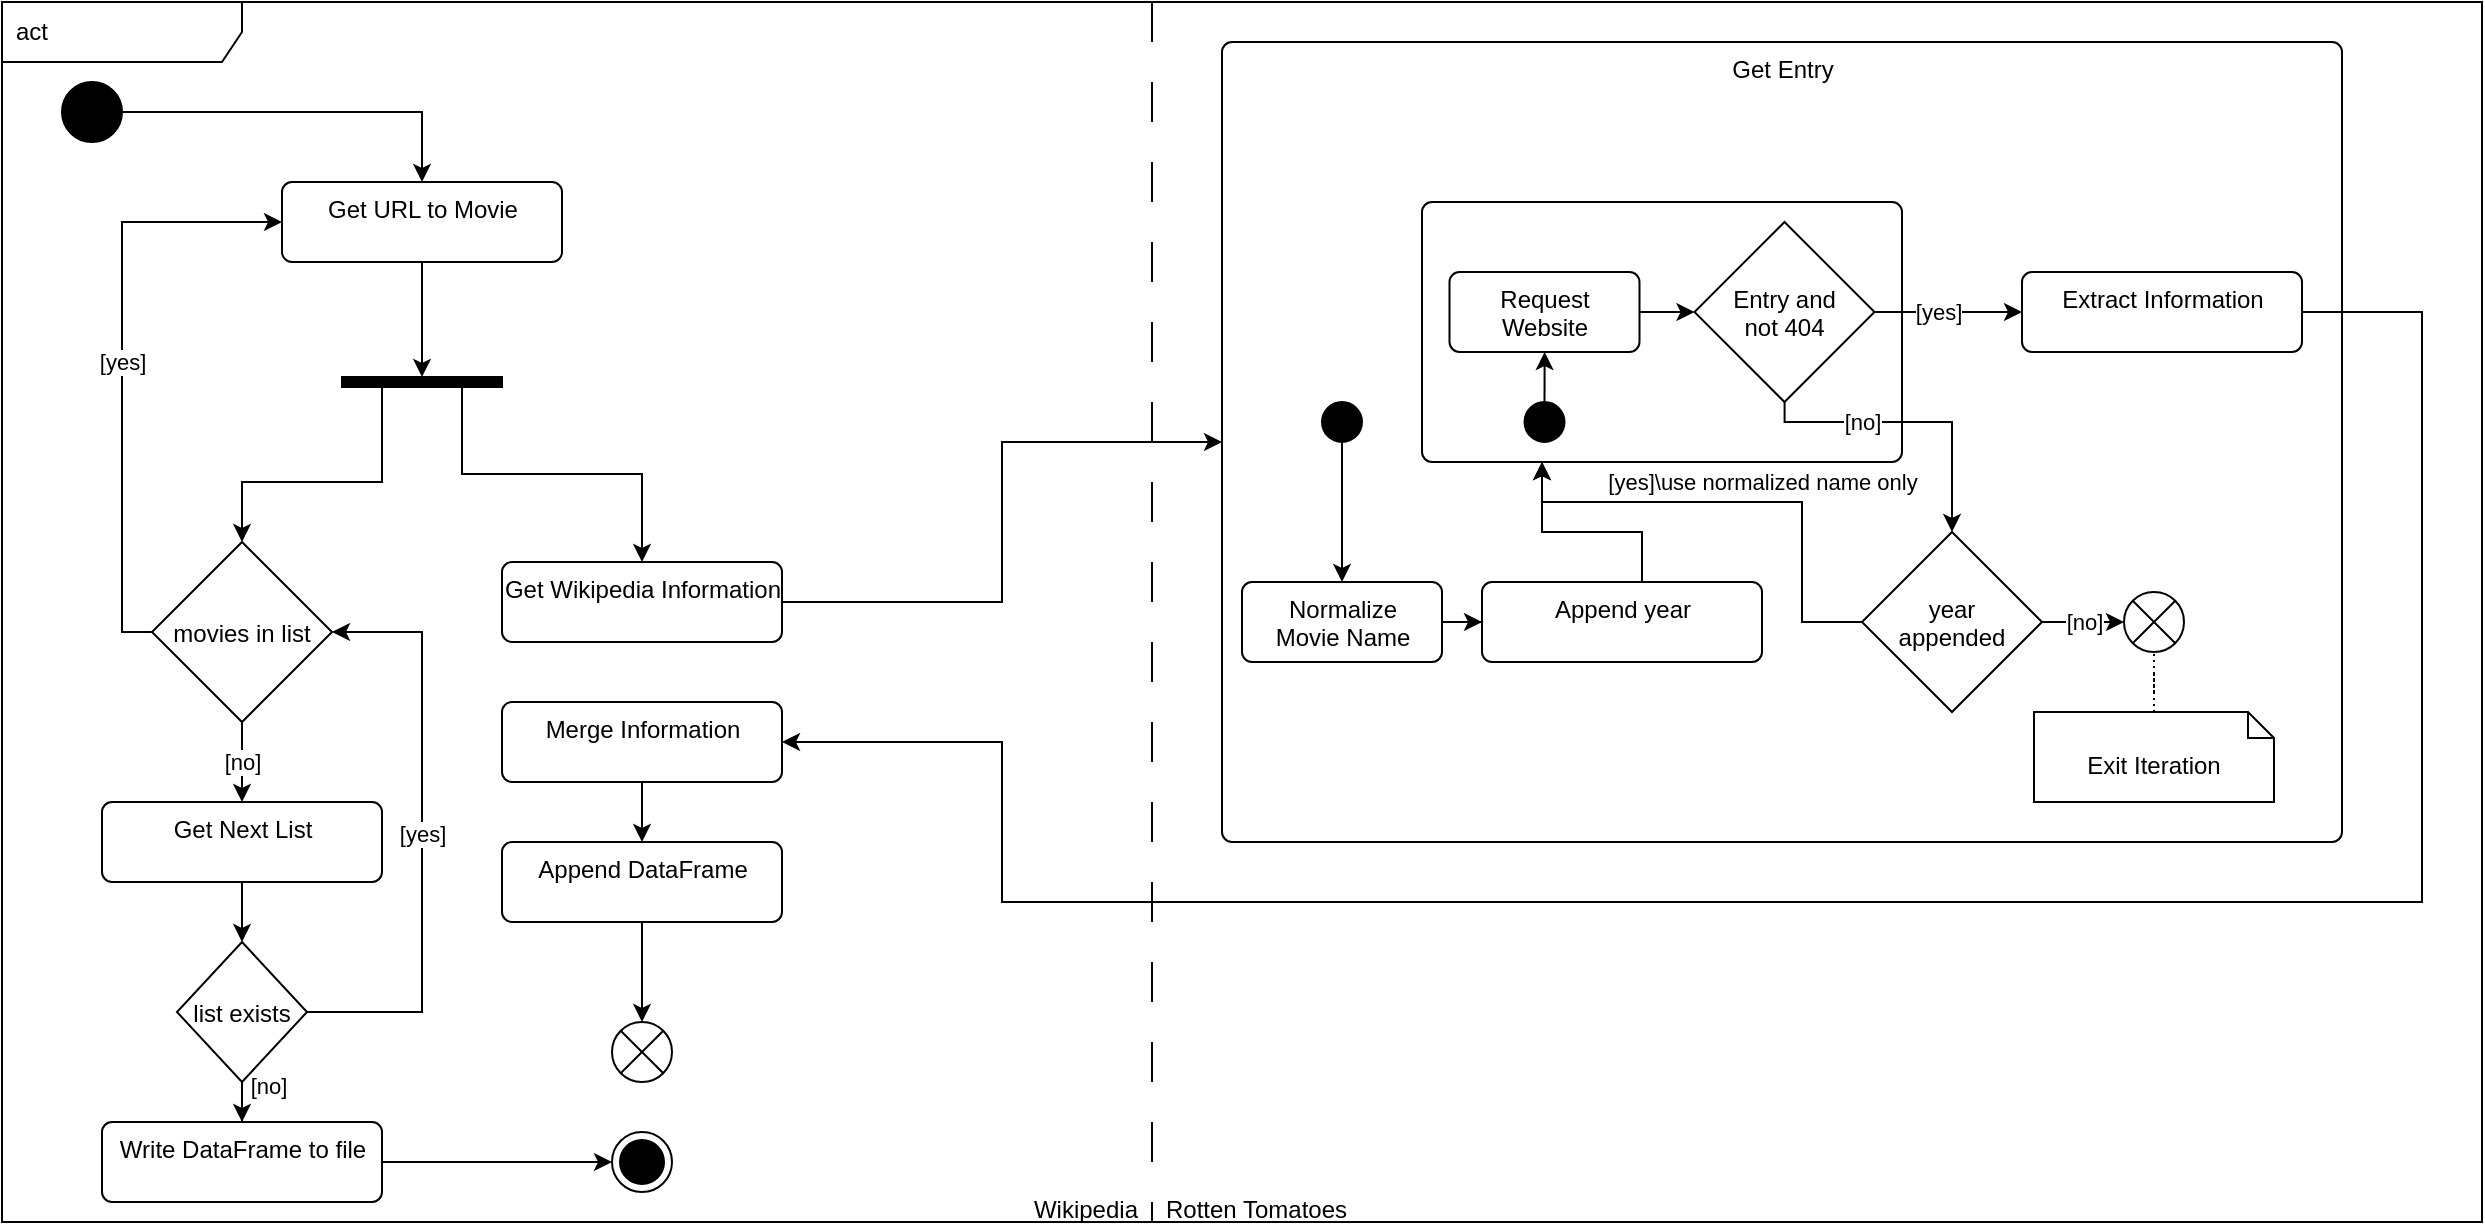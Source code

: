 <mxfile version="20.8.10" type="device"><diagram id="C5RBs43oDa-KdzZeNtuy" name="Page-1"><mxGraphModel dx="1728" dy="1004" grid="1" gridSize="10" guides="1" tooltips="1" connect="1" arrows="1" fold="1" page="1" pageScale="1" pageWidth="827" pageHeight="1169" math="0" shadow="0"><root><mxCell id="WIyWlLk6GJQsqaUBKTNV-0"/><mxCell id="WIyWlLk6GJQsqaUBKTNV-1" parent="WIyWlLk6GJQsqaUBKTNV-0"/><mxCell id="t1WhSNFaIeoYs4TGjEqF-1" value="act" style="shape=umlFrame;whiteSpace=wrap;html=1;width=120;height=30;boundedLbl=1;verticalAlign=middle;align=left;spacingLeft=5;container=1;recursiveResize=0;" vertex="1" parent="WIyWlLk6GJQsqaUBKTNV-1"><mxGeometry x="50" y="70" width="1240" height="610" as="geometry"/></mxCell><mxCell id="t1WhSNFaIeoYs4TGjEqF-32" value="Get Entry" style="html=1;align=center;verticalAlign=top;rounded=1;absoluteArcSize=1;arcSize=10;dashed=0;container=1;recursiveResize=0;" vertex="1" parent="t1WhSNFaIeoYs4TGjEqF-1"><mxGeometry x="610" y="20" width="560" height="400" as="geometry"/></mxCell><mxCell id="t1WhSNFaIeoYs4TGjEqF-3" value="" style="html=1;align=center;verticalAlign=top;rounded=1;absoluteArcSize=1;arcSize=10;dashed=0;container=1;recursiveResize=0;" vertex="1" parent="t1WhSNFaIeoYs4TGjEqF-32"><mxGeometry x="100" y="80" width="240" height="130" as="geometry"/></mxCell><mxCell id="t1WhSNFaIeoYs4TGjEqF-15" value="Request &lt;br&gt;Website" style="html=1;align=center;verticalAlign=top;rounded=1;absoluteArcSize=1;arcSize=10;dashed=0;" vertex="1" parent="t1WhSNFaIeoYs4TGjEqF-3"><mxGeometry x="13.75" y="35" width="95" height="40" as="geometry"/></mxCell><mxCell id="t1WhSNFaIeoYs4TGjEqF-13" value="Entry and &#10;not 404" style="rhombus;" vertex="1" parent="t1WhSNFaIeoYs4TGjEqF-3"><mxGeometry x="136.25" y="10" width="90" height="90" as="geometry"/></mxCell><mxCell id="t1WhSNFaIeoYs4TGjEqF-18" style="edgeStyle=orthogonalEdgeStyle;rounded=0;orthogonalLoop=1;jettySize=auto;html=1;" edge="1" parent="t1WhSNFaIeoYs4TGjEqF-3" source="t1WhSNFaIeoYs4TGjEqF-15" target="t1WhSNFaIeoYs4TGjEqF-13"><mxGeometry relative="1" as="geometry"/></mxCell><mxCell id="t1WhSNFaIeoYs4TGjEqF-14" value="" style="ellipse;fillColor=strokeColor;direction=south;" vertex="1" parent="t1WhSNFaIeoYs4TGjEqF-3"><mxGeometry x="51.25" y="100" width="20" height="20" as="geometry"/></mxCell><mxCell id="t1WhSNFaIeoYs4TGjEqF-17" style="edgeStyle=orthogonalEdgeStyle;rounded=0;orthogonalLoop=1;jettySize=auto;html=1;" edge="1" parent="t1WhSNFaIeoYs4TGjEqF-3" source="t1WhSNFaIeoYs4TGjEqF-14" target="t1WhSNFaIeoYs4TGjEqF-15"><mxGeometry relative="1" as="geometry"/></mxCell><mxCell id="t1WhSNFaIeoYs4TGjEqF-21" value="year&#10;appended" style="rhombus;" vertex="1" parent="t1WhSNFaIeoYs4TGjEqF-32"><mxGeometry x="320" y="245" width="90" height="90" as="geometry"/></mxCell><mxCell id="t1WhSNFaIeoYs4TGjEqF-26" value="[no]" style="edgeStyle=orthogonalEdgeStyle;rounded=0;orthogonalLoop=1;jettySize=auto;html=1;" edge="1" parent="t1WhSNFaIeoYs4TGjEqF-32" source="t1WhSNFaIeoYs4TGjEqF-13" target="t1WhSNFaIeoYs4TGjEqF-21"><mxGeometry x="-0.344" relative="1" as="geometry"><Array as="points"><mxPoint x="281" y="190"/><mxPoint x="365" y="190"/></Array><mxPoint as="offset"/></mxGeometry></mxCell><mxCell id="t1WhSNFaIeoYs4TGjEqF-8" value="" style="shape=sumEllipse;perimeter=ellipsePerimeter;whiteSpace=wrap;html=1;backgroundOutline=1;" vertex="1" parent="t1WhSNFaIeoYs4TGjEqF-32"><mxGeometry x="451" y="275" width="30" height="30" as="geometry"/></mxCell><mxCell id="t1WhSNFaIeoYs4TGjEqF-31" value="[no]" style="edgeStyle=orthogonalEdgeStyle;rounded=0;orthogonalLoop=1;jettySize=auto;html=1;exitX=1;exitY=0.5;exitDx=0;exitDy=0;entryX=0;entryY=0.5;entryDx=0;entryDy=0;" edge="1" parent="t1WhSNFaIeoYs4TGjEqF-32" source="t1WhSNFaIeoYs4TGjEqF-21" target="t1WhSNFaIeoYs4TGjEqF-8"><mxGeometry relative="1" as="geometry"><mxPoint x="475" y="310" as="targetPoint"/></mxGeometry></mxCell><mxCell id="t1WhSNFaIeoYs4TGjEqF-16" value="Extract Information" style="html=1;align=center;verticalAlign=top;rounded=1;absoluteArcSize=1;arcSize=10;dashed=0;" vertex="1" parent="t1WhSNFaIeoYs4TGjEqF-32"><mxGeometry x="400" y="115" width="140" height="40" as="geometry"/></mxCell><mxCell id="t1WhSNFaIeoYs4TGjEqF-19" value="[yes]" style="edgeStyle=orthogonalEdgeStyle;rounded=0;orthogonalLoop=1;jettySize=auto;html=1;" edge="1" parent="t1WhSNFaIeoYs4TGjEqF-32" source="t1WhSNFaIeoYs4TGjEqF-13" target="t1WhSNFaIeoYs4TGjEqF-16"><mxGeometry x="-0.143" relative="1" as="geometry"><mxPoint as="offset"/></mxGeometry></mxCell><mxCell id="t1WhSNFaIeoYs4TGjEqF-22" value="Append year" style="html=1;align=center;verticalAlign=top;rounded=1;absoluteArcSize=1;arcSize=10;dashed=0;" vertex="1" parent="t1WhSNFaIeoYs4TGjEqF-32"><mxGeometry x="130" y="270" width="140" height="40" as="geometry"/></mxCell><mxCell id="t1WhSNFaIeoYs4TGjEqF-23" style="edgeStyle=orthogonalEdgeStyle;rounded=0;orthogonalLoop=1;jettySize=auto;html=1;" edge="1" parent="t1WhSNFaIeoYs4TGjEqF-32" source="t1WhSNFaIeoYs4TGjEqF-22" target="t1WhSNFaIeoYs4TGjEqF-3"><mxGeometry relative="1" as="geometry"><Array as="points"><mxPoint x="210" y="245"/><mxPoint x="160" y="245"/></Array></mxGeometry></mxCell><mxCell id="t1WhSNFaIeoYs4TGjEqF-4" value="Normalize &lt;br&gt;Movie Name" style="html=1;align=center;verticalAlign=top;rounded=1;absoluteArcSize=1;arcSize=10;dashed=0;" vertex="1" parent="t1WhSNFaIeoYs4TGjEqF-32"><mxGeometry x="10" y="270" width="100" height="40" as="geometry"/></mxCell><mxCell id="t1WhSNFaIeoYs4TGjEqF-25" style="edgeStyle=orthogonalEdgeStyle;rounded=0;orthogonalLoop=1;jettySize=auto;html=1;" edge="1" parent="t1WhSNFaIeoYs4TGjEqF-32" source="t1WhSNFaIeoYs4TGjEqF-4" target="t1WhSNFaIeoYs4TGjEqF-22"><mxGeometry relative="1" as="geometry"/></mxCell><mxCell id="t1WhSNFaIeoYs4TGjEqF-34" value="" style="ellipse;fillColor=strokeColor;direction=south;" vertex="1" parent="t1WhSNFaIeoYs4TGjEqF-32"><mxGeometry x="50" y="180" width="20" height="20" as="geometry"/></mxCell><mxCell id="t1WhSNFaIeoYs4TGjEqF-35" style="edgeStyle=orthogonalEdgeStyle;rounded=0;orthogonalLoop=1;jettySize=auto;html=1;" edge="1" parent="t1WhSNFaIeoYs4TGjEqF-32" source="t1WhSNFaIeoYs4TGjEqF-34" target="t1WhSNFaIeoYs4TGjEqF-4"><mxGeometry relative="1" as="geometry"/></mxCell><mxCell id="t1WhSNFaIeoYs4TGjEqF-28" value="[yes]\use normalized name only" style="edgeStyle=orthogonalEdgeStyle;rounded=0;orthogonalLoop=1;jettySize=auto;html=1;" edge="1" parent="t1WhSNFaIeoYs4TGjEqF-32" source="t1WhSNFaIeoYs4TGjEqF-21" target="t1WhSNFaIeoYs4TGjEqF-3"><mxGeometry x="-0.083" y="-10" relative="1" as="geometry"><mxPoint x="60" y="150" as="targetPoint"/><Array as="points"><mxPoint x="290" y="290"/><mxPoint x="290" y="230"/><mxPoint x="160" y="230"/></Array><mxPoint as="offset"/></mxGeometry></mxCell><mxCell id="t1WhSNFaIeoYs4TGjEqF-43" style="edgeStyle=orthogonalEdgeStyle;rounded=0;orthogonalLoop=1;jettySize=auto;html=1;entryX=0.5;entryY=1;entryDx=0;entryDy=0;dashed=1;dashPattern=1 2;endArrow=none;endFill=0;" edge="1" parent="t1WhSNFaIeoYs4TGjEqF-32" source="t1WhSNFaIeoYs4TGjEqF-42" target="t1WhSNFaIeoYs4TGjEqF-8"><mxGeometry relative="1" as="geometry"/></mxCell><mxCell id="t1WhSNFaIeoYs4TGjEqF-42" value="Exit Iteration" style="shape=note2;boundedLbl=1;whiteSpace=wrap;html=1;size=13;verticalAlign=top;align=center;" vertex="1" parent="t1WhSNFaIeoYs4TGjEqF-32"><mxGeometry x="406" y="335" width="120" height="45" as="geometry"/></mxCell><mxCell id="t1WhSNFaIeoYs4TGjEqF-54" style="edgeStyle=orthogonalEdgeStyle;rounded=0;orthogonalLoop=1;jettySize=auto;html=1;endArrow=classic;endFill=1;" edge="1" parent="t1WhSNFaIeoYs4TGjEqF-1" source="t1WhSNFaIeoYs4TGjEqF-0" target="t1WhSNFaIeoYs4TGjEqF-5"><mxGeometry relative="1" as="geometry"/></mxCell><mxCell id="t1WhSNFaIeoYs4TGjEqF-0" value="" style="ellipse;fillColor=strokeColor;direction=south;" vertex="1" parent="t1WhSNFaIeoYs4TGjEqF-1"><mxGeometry x="30" y="40" width="30" height="30" as="geometry"/></mxCell><mxCell id="t1WhSNFaIeoYs4TGjEqF-41" style="edgeStyle=orthogonalEdgeStyle;rounded=0;orthogonalLoop=1;jettySize=auto;html=1;" edge="1" parent="t1WhSNFaIeoYs4TGjEqF-1" source="t1WhSNFaIeoYs4TGjEqF-5" target="t1WhSNFaIeoYs4TGjEqF-47"><mxGeometry relative="1" as="geometry"/></mxCell><mxCell id="t1WhSNFaIeoYs4TGjEqF-5" value="Get URL to Movie" style="html=1;align=center;verticalAlign=top;rounded=1;absoluteArcSize=1;arcSize=10;dashed=0;" vertex="1" parent="t1WhSNFaIeoYs4TGjEqF-1"><mxGeometry x="140" y="90" width="140" height="40" as="geometry"/></mxCell><mxCell id="t1WhSNFaIeoYs4TGjEqF-36" value="" style="ellipse;html=1;shape=endState;fillColor=strokeColor;" vertex="1" parent="t1WhSNFaIeoYs4TGjEqF-1"><mxGeometry x="305" y="565" width="30" height="30" as="geometry"/></mxCell><mxCell id="t1WhSNFaIeoYs4TGjEqF-9" value="" style="line;strokeWidth=1;direction=south;html=1;dashed=1;dashPattern=20 20;" vertex="1" parent="t1WhSNFaIeoYs4TGjEqF-1"><mxGeometry x="570" width="10" height="610" as="geometry"/></mxCell><mxCell id="t1WhSNFaIeoYs4TGjEqF-11" value="Rotten Tomatoes" style="text;align=left;" vertex="1" parent="t1WhSNFaIeoYs4TGjEqF-1"><mxGeometry x="580" y="590" width="100" height="20" as="geometry"/></mxCell><mxCell id="t1WhSNFaIeoYs4TGjEqF-10" value="Wikipedia" style="text;align=right;" vertex="1" parent="t1WhSNFaIeoYs4TGjEqF-1"><mxGeometry x="510" y="590" width="60" height="20" as="geometry"/></mxCell><mxCell id="t1WhSNFaIeoYs4TGjEqF-44" style="edgeStyle=orthogonalEdgeStyle;rounded=0;orthogonalLoop=1;jettySize=auto;html=1;endArrow=classic;endFill=1;" edge="1" parent="t1WhSNFaIeoYs4TGjEqF-1" source="t1WhSNFaIeoYs4TGjEqF-38" target="t1WhSNFaIeoYs4TGjEqF-32"><mxGeometry relative="1" as="geometry"/></mxCell><mxCell id="t1WhSNFaIeoYs4TGjEqF-38" value="Get Wikipedia Information" style="html=1;align=center;verticalAlign=top;rounded=1;absoluteArcSize=1;arcSize=10;dashed=0;" vertex="1" parent="t1WhSNFaIeoYs4TGjEqF-1"><mxGeometry x="250" y="280" width="140" height="40" as="geometry"/></mxCell><mxCell id="t1WhSNFaIeoYs4TGjEqF-58" style="edgeStyle=orthogonalEdgeStyle;rounded=0;orthogonalLoop=1;jettySize=auto;html=1;entryX=0.5;entryY=0;entryDx=0;entryDy=0;endArrow=classic;endFill=1;startArrow=none;" edge="1" parent="t1WhSNFaIeoYs4TGjEqF-1" source="t1WhSNFaIeoYs4TGjEqF-59" target="t1WhSNFaIeoYs4TGjEqF-57"><mxGeometry relative="1" as="geometry"/></mxCell><mxCell id="t1WhSNFaIeoYs4TGjEqF-45" value="Merge Information" style="html=1;align=center;verticalAlign=top;rounded=1;absoluteArcSize=1;arcSize=10;dashed=0;" vertex="1" parent="t1WhSNFaIeoYs4TGjEqF-1"><mxGeometry x="250" y="350" width="140" height="40" as="geometry"/></mxCell><mxCell id="t1WhSNFaIeoYs4TGjEqF-46" style="edgeStyle=orthogonalEdgeStyle;rounded=0;orthogonalLoop=1;jettySize=auto;html=1;endArrow=classic;endFill=1;" edge="1" parent="t1WhSNFaIeoYs4TGjEqF-1" source="t1WhSNFaIeoYs4TGjEqF-16" target="t1WhSNFaIeoYs4TGjEqF-45"><mxGeometry relative="1" as="geometry"><Array as="points"><mxPoint x="1210" y="155"/><mxPoint x="1210" y="450"/><mxPoint x="500" y="450"/><mxPoint x="500" y="370"/></Array></mxGeometry></mxCell><mxCell id="t1WhSNFaIeoYs4TGjEqF-48" style="edgeStyle=orthogonalEdgeStyle;rounded=0;orthogonalLoop=1;jettySize=auto;html=1;endArrow=classic;endFill=1;" edge="1" parent="t1WhSNFaIeoYs4TGjEqF-1" source="t1WhSNFaIeoYs4TGjEqF-47" target="t1WhSNFaIeoYs4TGjEqF-38"><mxGeometry relative="1" as="geometry"><Array as="points"><mxPoint x="230" y="190"/><mxPoint x="230" y="236"/><mxPoint x="320" y="236"/></Array></mxGeometry></mxCell><mxCell id="t1WhSNFaIeoYs4TGjEqF-50" style="edgeStyle=orthogonalEdgeStyle;rounded=0;orthogonalLoop=1;jettySize=auto;html=1;endArrow=classic;endFill=1;" edge="1" parent="t1WhSNFaIeoYs4TGjEqF-1" source="t1WhSNFaIeoYs4TGjEqF-47" target="t1WhSNFaIeoYs4TGjEqF-51"><mxGeometry relative="1" as="geometry"><mxPoint x="120" y="220" as="targetPoint"/><Array as="points"><mxPoint x="190" y="190"/><mxPoint x="190" y="240"/><mxPoint x="120" y="240"/></Array></mxGeometry></mxCell><mxCell id="t1WhSNFaIeoYs4TGjEqF-47" value="" style="html=1;points=[];perimeter=orthogonalPerimeter;fillColor=strokeColor;rotation=90;" vertex="1" parent="t1WhSNFaIeoYs4TGjEqF-1"><mxGeometry x="207.5" y="150" width="5" height="80" as="geometry"/></mxCell><mxCell id="t1WhSNFaIeoYs4TGjEqF-61" style="edgeStyle=orthogonalEdgeStyle;rounded=0;orthogonalLoop=1;jettySize=auto;html=1;startArrow=none;startFill=0;endArrow=classic;endFill=1;" edge="1" parent="t1WhSNFaIeoYs4TGjEqF-1" source="t1WhSNFaIeoYs4TGjEqF-49" target="t1WhSNFaIeoYs4TGjEqF-56"><mxGeometry relative="1" as="geometry"/></mxCell><mxCell id="t1WhSNFaIeoYs4TGjEqF-49" value="Get Next List" style="html=1;align=center;verticalAlign=top;rounded=1;absoluteArcSize=1;arcSize=10;dashed=0;" vertex="1" parent="t1WhSNFaIeoYs4TGjEqF-1"><mxGeometry x="50" y="400" width="140" height="40" as="geometry"/></mxCell><mxCell id="t1WhSNFaIeoYs4TGjEqF-52" value="[yes]" style="edgeStyle=orthogonalEdgeStyle;rounded=0;orthogonalLoop=1;jettySize=auto;html=1;endArrow=classic;endFill=1;" edge="1" parent="t1WhSNFaIeoYs4TGjEqF-1" source="t1WhSNFaIeoYs4TGjEqF-51" target="t1WhSNFaIeoYs4TGjEqF-5"><mxGeometry relative="1" as="geometry"><Array as="points"><mxPoint x="60" y="315"/><mxPoint x="60" y="110"/></Array></mxGeometry></mxCell><mxCell id="t1WhSNFaIeoYs4TGjEqF-55" value="[no]" style="edgeStyle=orthogonalEdgeStyle;rounded=0;orthogonalLoop=1;jettySize=auto;html=1;endArrow=classic;endFill=1;" edge="1" parent="t1WhSNFaIeoYs4TGjEqF-1" source="t1WhSNFaIeoYs4TGjEqF-51" target="t1WhSNFaIeoYs4TGjEqF-49"><mxGeometry relative="1" as="geometry"/></mxCell><mxCell id="t1WhSNFaIeoYs4TGjEqF-51" value="movies in list" style="rhombus;" vertex="1" parent="t1WhSNFaIeoYs4TGjEqF-1"><mxGeometry x="75" y="270" width="90" height="90" as="geometry"/></mxCell><mxCell id="t1WhSNFaIeoYs4TGjEqF-62" value="[yes]" style="edgeStyle=orthogonalEdgeStyle;rounded=0;orthogonalLoop=1;jettySize=auto;html=1;startArrow=none;startFill=0;endArrow=classic;endFill=1;" edge="1" parent="t1WhSNFaIeoYs4TGjEqF-1" source="t1WhSNFaIeoYs4TGjEqF-56" target="t1WhSNFaIeoYs4TGjEqF-51"><mxGeometry relative="1" as="geometry"><Array as="points"><mxPoint x="210" y="505"/><mxPoint x="210" y="315"/></Array></mxGeometry></mxCell><mxCell id="t1WhSNFaIeoYs4TGjEqF-63" value="[no]" style="edgeStyle=orthogonalEdgeStyle;rounded=0;orthogonalLoop=1;jettySize=auto;html=1;startArrow=none;startFill=0;endArrow=classic;endFill=1;" edge="1" parent="t1WhSNFaIeoYs4TGjEqF-1" source="t1WhSNFaIeoYs4TGjEqF-56" target="t1WhSNFaIeoYs4TGjEqF-64"><mxGeometry x="0.4" y="13" relative="1" as="geometry"><mxPoint x="-40" y="540" as="targetPoint"/><mxPoint as="offset"/></mxGeometry></mxCell><mxCell id="t1WhSNFaIeoYs4TGjEqF-56" value="list exists" style="rhombus;" vertex="1" parent="t1WhSNFaIeoYs4TGjEqF-1"><mxGeometry x="87.5" y="470" width="65" height="70" as="geometry"/></mxCell><mxCell id="t1WhSNFaIeoYs4TGjEqF-57" value="" style="shape=sumEllipse;perimeter=ellipsePerimeter;whiteSpace=wrap;html=1;backgroundOutline=1;" vertex="1" parent="t1WhSNFaIeoYs4TGjEqF-1"><mxGeometry x="305" y="510" width="30" height="30" as="geometry"/></mxCell><mxCell id="t1WhSNFaIeoYs4TGjEqF-59" value="Append DataFrame" style="html=1;align=center;verticalAlign=top;rounded=1;absoluteArcSize=1;arcSize=10;dashed=0;" vertex="1" parent="t1WhSNFaIeoYs4TGjEqF-1"><mxGeometry x="250" y="420" width="140" height="40" as="geometry"/></mxCell><mxCell id="t1WhSNFaIeoYs4TGjEqF-60" value="" style="edgeStyle=orthogonalEdgeStyle;rounded=0;orthogonalLoop=1;jettySize=auto;html=1;endArrow=classic;endFill=1;startArrow=none;startFill=0;entryX=0.5;entryY=0;entryDx=0;entryDy=0;" edge="1" parent="t1WhSNFaIeoYs4TGjEqF-1" source="t1WhSNFaIeoYs4TGjEqF-45" target="t1WhSNFaIeoYs4TGjEqF-59"><mxGeometry relative="1" as="geometry"><mxPoint x="370" y="460" as="sourcePoint"/><mxPoint x="370" y="580" as="targetPoint"/></mxGeometry></mxCell><mxCell id="t1WhSNFaIeoYs4TGjEqF-65" style="edgeStyle=orthogonalEdgeStyle;rounded=0;orthogonalLoop=1;jettySize=auto;html=1;startArrow=none;startFill=0;endArrow=classic;endFill=1;" edge="1" parent="t1WhSNFaIeoYs4TGjEqF-1" source="t1WhSNFaIeoYs4TGjEqF-64" target="t1WhSNFaIeoYs4TGjEqF-36"><mxGeometry relative="1" as="geometry"/></mxCell><mxCell id="t1WhSNFaIeoYs4TGjEqF-64" value="Write DataFrame to file" style="html=1;align=center;verticalAlign=top;rounded=1;absoluteArcSize=1;arcSize=10;dashed=0;" vertex="1" parent="t1WhSNFaIeoYs4TGjEqF-1"><mxGeometry x="50" y="560" width="140" height="40" as="geometry"/></mxCell></root></mxGraphModel></diagram></mxfile>
